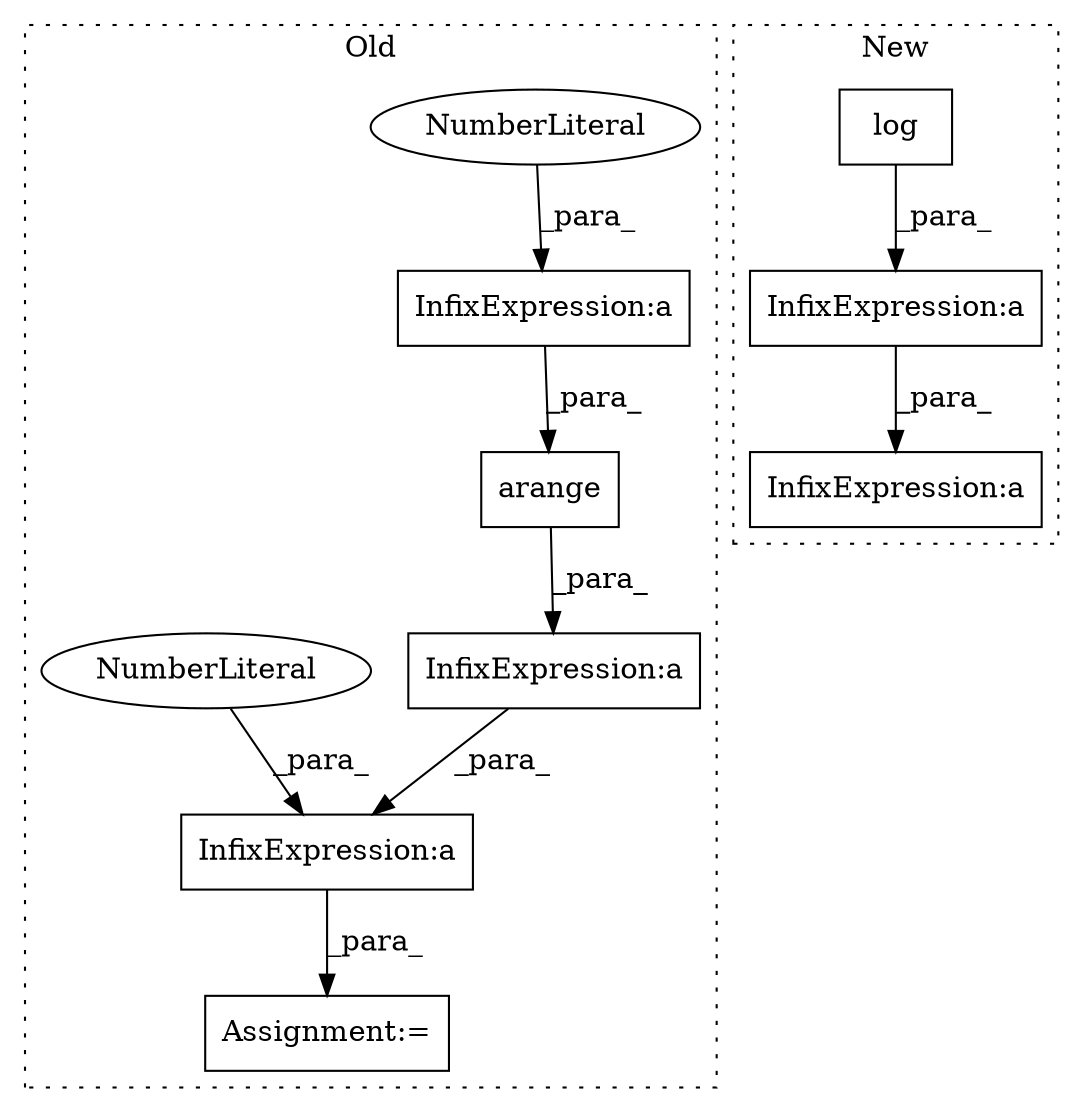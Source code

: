 digraph G {
subgraph cluster0 {
1 [label="arange" a="32" s="457,475" l="7,1" shape="box"];
4 [label="InfixExpression:a" a="27" s="432" l="3" shape="box"];
5 [label="InfixExpression:a" a="27" s="469" l="3" shape="box"];
6 [label="NumberLiteral" a="34" s="472" l="1" shape="ellipse"];
7 [label="Assignment:=" a="7" s="492" l="1" shape="box"];
9 [label="InfixExpression:a" a="27" s="476" l="3" shape="box"];
10 [label="NumberLiteral" a="34" s="431" l="1" shape="ellipse"];
label = "Old";
style="dotted";
}
subgraph cluster1 {
2 [label="log" a="32" s="525,536" l="4,1" shape="box"];
3 [label="InfixExpression:a" a="27" s="515" l="3" shape="box"];
8 [label="InfixExpression:a" a="27" s="627" l="3" shape="box"];
label = "New";
style="dotted";
}
1 -> 9 [label="_para_"];
2 -> 3 [label="_para_"];
3 -> 8 [label="_para_"];
4 -> 7 [label="_para_"];
5 -> 1 [label="_para_"];
6 -> 5 [label="_para_"];
9 -> 4 [label="_para_"];
10 -> 4 [label="_para_"];
}